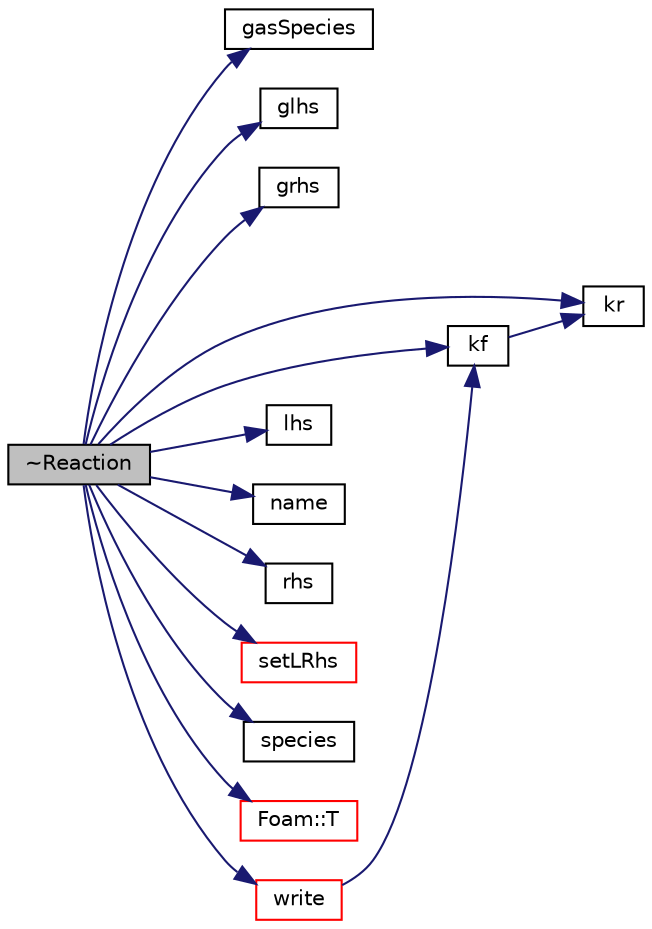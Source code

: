 digraph "~Reaction"
{
  bgcolor="transparent";
  edge [fontname="Helvetica",fontsize="10",labelfontname="Helvetica",labelfontsize="10"];
  node [fontname="Helvetica",fontsize="10",shape=record];
  rankdir="LR";
  Node1 [label="~Reaction",height=0.2,width=0.4,color="black", fillcolor="grey75", style="filled", fontcolor="black"];
  Node1 -> Node2 [color="midnightblue",fontsize="10",style="solid",fontname="Helvetica"];
  Node2 [label="gasSpecies",height=0.2,width=0.4,color="black",URL="$a02141.html#aa93e73f1835d817be7e79940872e9bdf"];
  Node1 -> Node3 [color="midnightblue",fontsize="10",style="solid",fontname="Helvetica"];
  Node3 [label="glhs",height=0.2,width=0.4,color="black",URL="$a02141.html#a9cbbf039856dfe6f3e48d5161b89fe5c"];
  Node1 -> Node4 [color="midnightblue",fontsize="10",style="solid",fontname="Helvetica"];
  Node4 [label="grhs",height=0.2,width=0.4,color="black",URL="$a02141.html#aacfe7914a3e94b6794468f5f1b24bd07"];
  Node1 -> Node5 [color="midnightblue",fontsize="10",style="solid",fontname="Helvetica"];
  Node5 [label="kf",height=0.2,width=0.4,color="black",URL="$a02141.html#a1868c6c4eb5865df2569eedbdb9ed32d",tooltip="Forward rate constant. "];
  Node5 -> Node6 [color="midnightblue",fontsize="10",style="solid",fontname="Helvetica"];
  Node6 [label="kr",height=0.2,width=0.4,color="black",URL="$a02141.html#a77096438f2e3be92f4af6a0c06bd7f2f",tooltip="Reverse rate constant from the given forward rate constant. "];
  Node1 -> Node6 [color="midnightblue",fontsize="10",style="solid",fontname="Helvetica"];
  Node1 -> Node7 [color="midnightblue",fontsize="10",style="solid",fontname="Helvetica"];
  Node7 [label="lhs",height=0.2,width=0.4,color="black",URL="$a02141.html#a1abc212f23331e7cd689dcd173a715fc"];
  Node1 -> Node8 [color="midnightblue",fontsize="10",style="solid",fontname="Helvetica"];
  Node8 [label="name",height=0.2,width=0.4,color="black",URL="$a02141.html#a4758a9fcecd0f4ac6a18d5d8567e11ca"];
  Node1 -> Node9 [color="midnightblue",fontsize="10",style="solid",fontname="Helvetica"];
  Node9 [label="rhs",height=0.2,width=0.4,color="black",URL="$a02141.html#aa63a0b959ae5fa84f216315302b5c4ee"];
  Node1 -> Node10 [color="midnightblue",fontsize="10",style="solid",fontname="Helvetica"];
  Node10 [label="setLRhs",height=0.2,width=0.4,color="red",URL="$a02141.html#a5ff69c41b3345ee1f99e8bf85967b433",tooltip="Construct the left- and right-hand-side reaction coefficients. "];
  Node1 -> Node11 [color="midnightblue",fontsize="10",style="solid",fontname="Helvetica"];
  Node11 [label="species",height=0.2,width=0.4,color="black",URL="$a02141.html#ac3684786b3929e4b59bca4087f9f4609"];
  Node1 -> Node12 [color="midnightblue",fontsize="10",style="solid",fontname="Helvetica"];
  Node12 [label="Foam::T",height=0.2,width=0.4,color="red",URL="$a10974.html#ae57fda0abb14bb0944947c463c6e09d4"];
  Node1 -> Node13 [color="midnightblue",fontsize="10",style="solid",fontname="Helvetica"];
  Node13 [label="write",height=0.2,width=0.4,color="red",URL="$a02141.html#a0941061ad5a26be83b4107d05750ace6",tooltip="Write. "];
  Node13 -> Node5 [color="midnightblue",fontsize="10",style="solid",fontname="Helvetica"];
}
